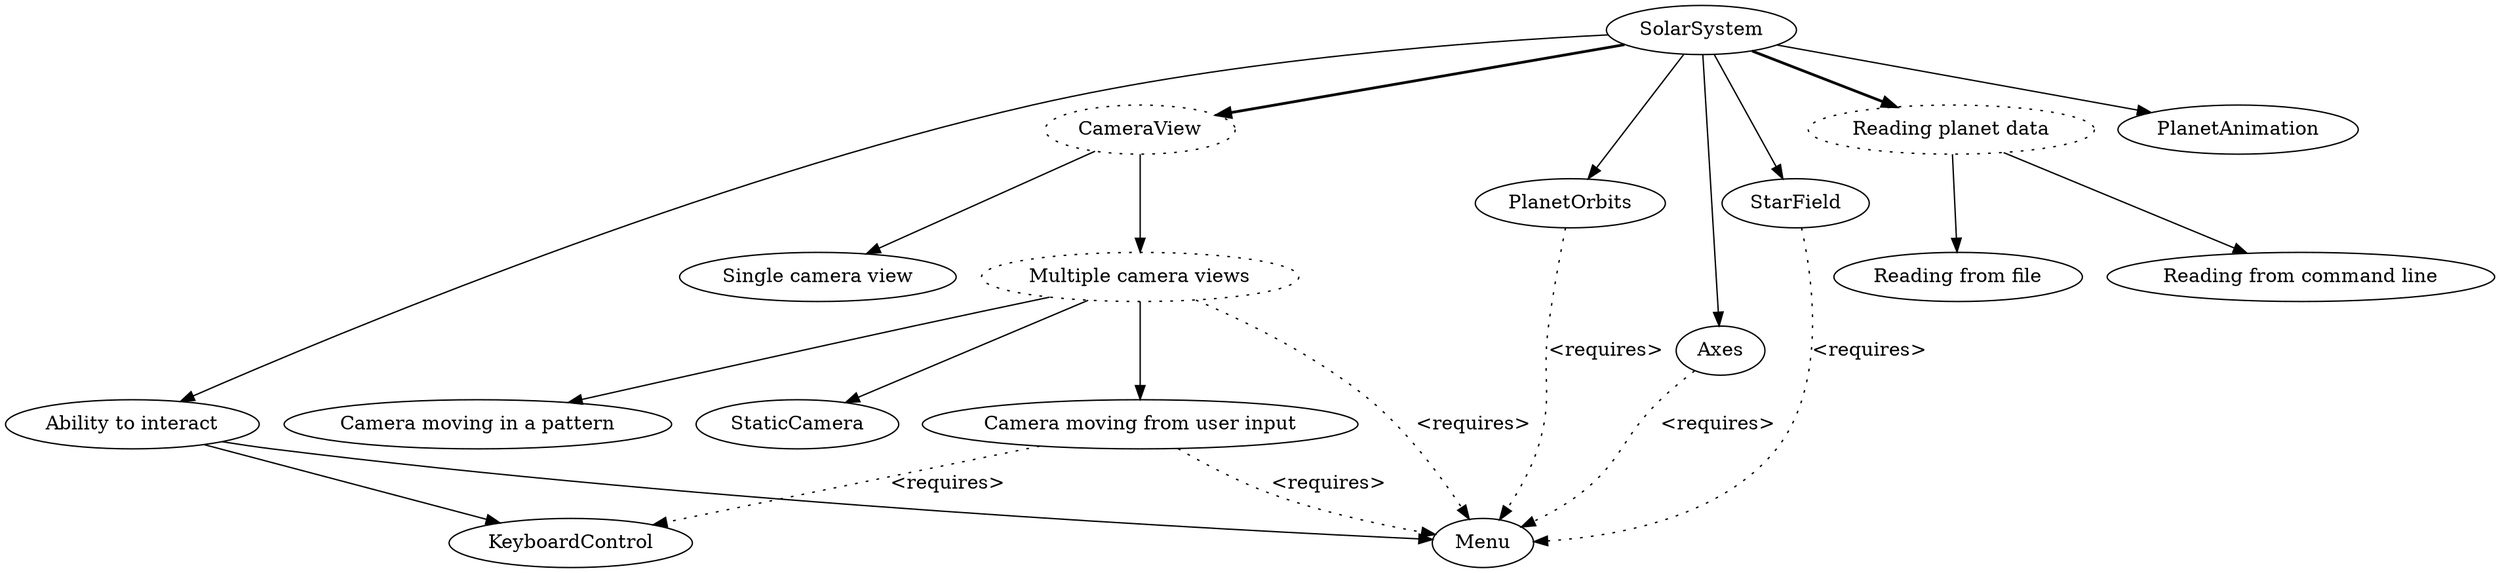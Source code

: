 
digraph G{
CameraView [style=dotted];
A [label="Reading planet data", style=dotted];
B [label="Ability to interact"];
C [label="Single camera view"];
D [label="Multiple camera views", style=dotted];
E [label="Camera moving in a pattern"];
F [label="Camera moving from user input"];
G [label="Reading from file"];
H [label="Reading from command line"];
B -> KeyboardControl;
SolarSystem -> A [style=bold];
SolarSystem -> PlanetAnimation;
SolarSystem -> PlanetOrbits;
SolarSystem -> CameraView [style=bold];
B -> Menu;
SolarSystem -> B;
SolarSystem -> Axes;
SolarSystem -> StarField;
CameraView -> C;
CameraView -> D;
D -> Menu [style=dotted, label="<requires>"];
PlanetOrbits -> Menu [style=dotted, label="<requires>"];
D -> StaticCamera;
D -> E;
D -> F;
F -> KeyboardControl [style=dotted, label="<requires>"];
F -> Menu [style=dotted, label="<requires>"];
Axes -> Menu [style=dotted, label="<requires>"];
StarField -> Menu [style=dotted, label="<requires>"];
A -> G;
A -> H;
}
